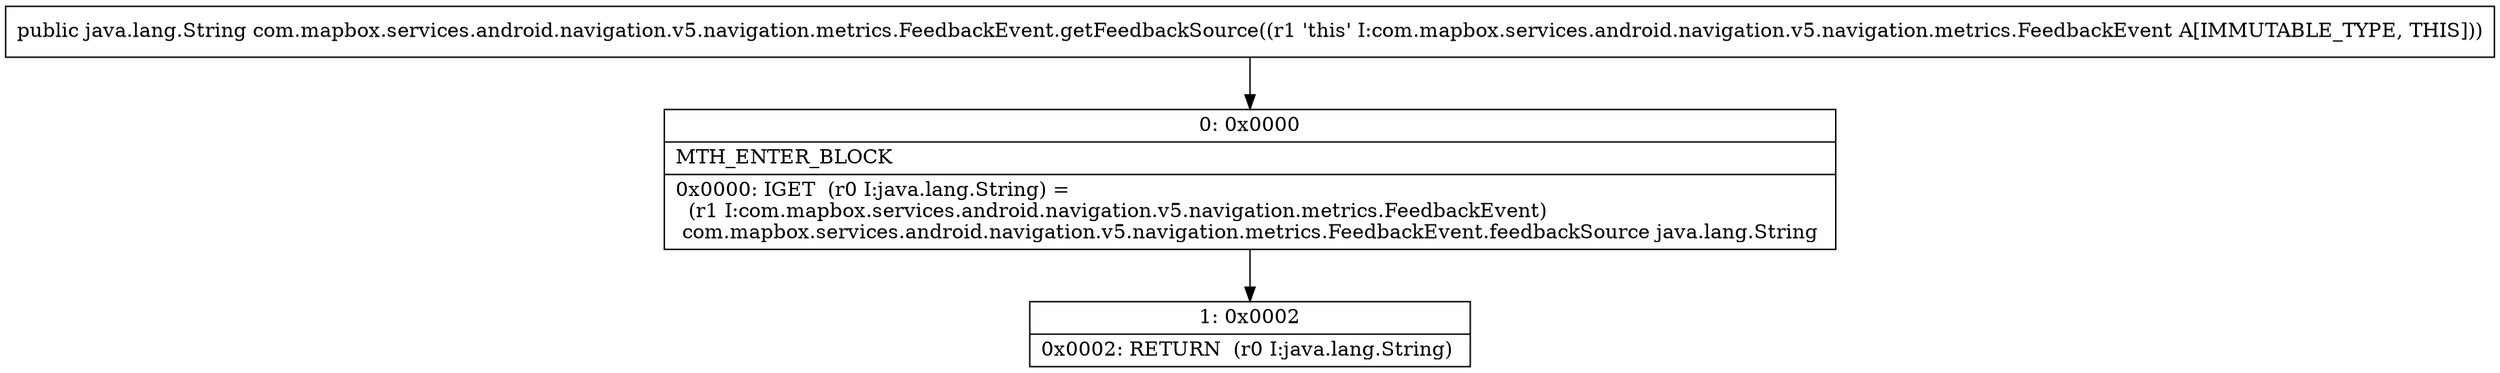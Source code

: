 digraph "CFG forcom.mapbox.services.android.navigation.v5.navigation.metrics.FeedbackEvent.getFeedbackSource()Ljava\/lang\/String;" {
Node_0 [shape=record,label="{0\:\ 0x0000|MTH_ENTER_BLOCK\l|0x0000: IGET  (r0 I:java.lang.String) = \l  (r1 I:com.mapbox.services.android.navigation.v5.navigation.metrics.FeedbackEvent)\l com.mapbox.services.android.navigation.v5.navigation.metrics.FeedbackEvent.feedbackSource java.lang.String \l}"];
Node_1 [shape=record,label="{1\:\ 0x0002|0x0002: RETURN  (r0 I:java.lang.String) \l}"];
MethodNode[shape=record,label="{public java.lang.String com.mapbox.services.android.navigation.v5.navigation.metrics.FeedbackEvent.getFeedbackSource((r1 'this' I:com.mapbox.services.android.navigation.v5.navigation.metrics.FeedbackEvent A[IMMUTABLE_TYPE, THIS])) }"];
MethodNode -> Node_0;
Node_0 -> Node_1;
}

